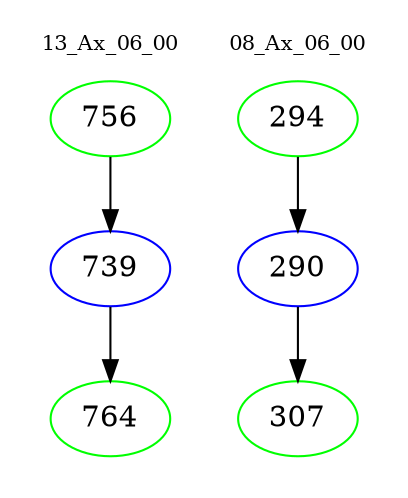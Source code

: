 digraph{
subgraph cluster_0 {
color = white
label = "13_Ax_06_00";
fontsize=10;
T0_756 [label="756", color="green"]
T0_756 -> T0_739 [color="black"]
T0_739 [label="739", color="blue"]
T0_739 -> T0_764 [color="black"]
T0_764 [label="764", color="green"]
}
subgraph cluster_1 {
color = white
label = "08_Ax_06_00";
fontsize=10;
T1_294 [label="294", color="green"]
T1_294 -> T1_290 [color="black"]
T1_290 [label="290", color="blue"]
T1_290 -> T1_307 [color="black"]
T1_307 [label="307", color="green"]
}
}
